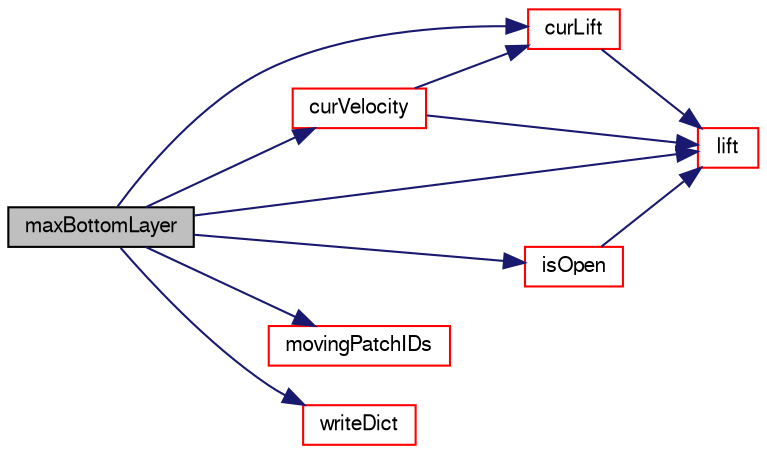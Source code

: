 digraph "maxBottomLayer"
{
  bgcolor="transparent";
  edge [fontname="FreeSans",fontsize="10",labelfontname="FreeSans",labelfontsize="10"];
  node [fontname="FreeSans",fontsize="10",shape=record];
  rankdir="LR";
  Node38 [label="maxBottomLayer",height=0.2,width=0.4,color="black", fillcolor="grey75", style="filled", fontcolor="black"];
  Node38 -> Node39 [color="midnightblue",fontsize="10",style="solid",fontname="FreeSans"];
  Node39 [label="curLift",height=0.2,width=0.4,color="red",URL="$a21826.html#a7139238b07334e8eee7c1148602182e6",tooltip="Return current lift. "];
  Node39 -> Node41 [color="midnightblue",fontsize="10",style="solid",fontname="FreeSans"];
  Node41 [label="lift",height=0.2,width=0.4,color="red",URL="$a21826.html#a3f2011ba1a4551db1639dcc7f6be1586",tooltip="Return valve lift given crank angle in degrees. "];
  Node38 -> Node98 [color="midnightblue",fontsize="10",style="solid",fontname="FreeSans"];
  Node98 [label="curVelocity",height=0.2,width=0.4,color="red",URL="$a21826.html#ab102fa397f53e58b09d93a2aebdac96b",tooltip="Return valve velocity for current time-step. "];
  Node98 -> Node39 [color="midnightblue",fontsize="10",style="solid",fontname="FreeSans"];
  Node98 -> Node41 [color="midnightblue",fontsize="10",style="solid",fontname="FreeSans"];
  Node38 -> Node101 [color="midnightblue",fontsize="10",style="solid",fontname="FreeSans"];
  Node101 [label="isOpen",height=0.2,width=0.4,color="red",URL="$a21826.html#a002ed331862370f434b7befe331b5a0b",tooltip="Is the valve open? "];
  Node101 -> Node41 [color="midnightblue",fontsize="10",style="solid",fontname="FreeSans"];
  Node38 -> Node41 [color="midnightblue",fontsize="10",style="solid",fontname="FreeSans"];
  Node38 -> Node102 [color="midnightblue",fontsize="10",style="solid",fontname="FreeSans"];
  Node102 [label="movingPatchIDs",height=0.2,width=0.4,color="red",URL="$a21826.html#a55a4dda5c766467c400926d50a9aff7f",tooltip="Return list of active patch labels for the valve head. "];
  Node38 -> Node106 [color="midnightblue",fontsize="10",style="solid",fontname="FreeSans"];
  Node106 [label="writeDict",height=0.2,width=0.4,color="red",URL="$a21826.html#a99e013320e2bb0118f0c2857a9193f62",tooltip="Write dictionary. "];
}
